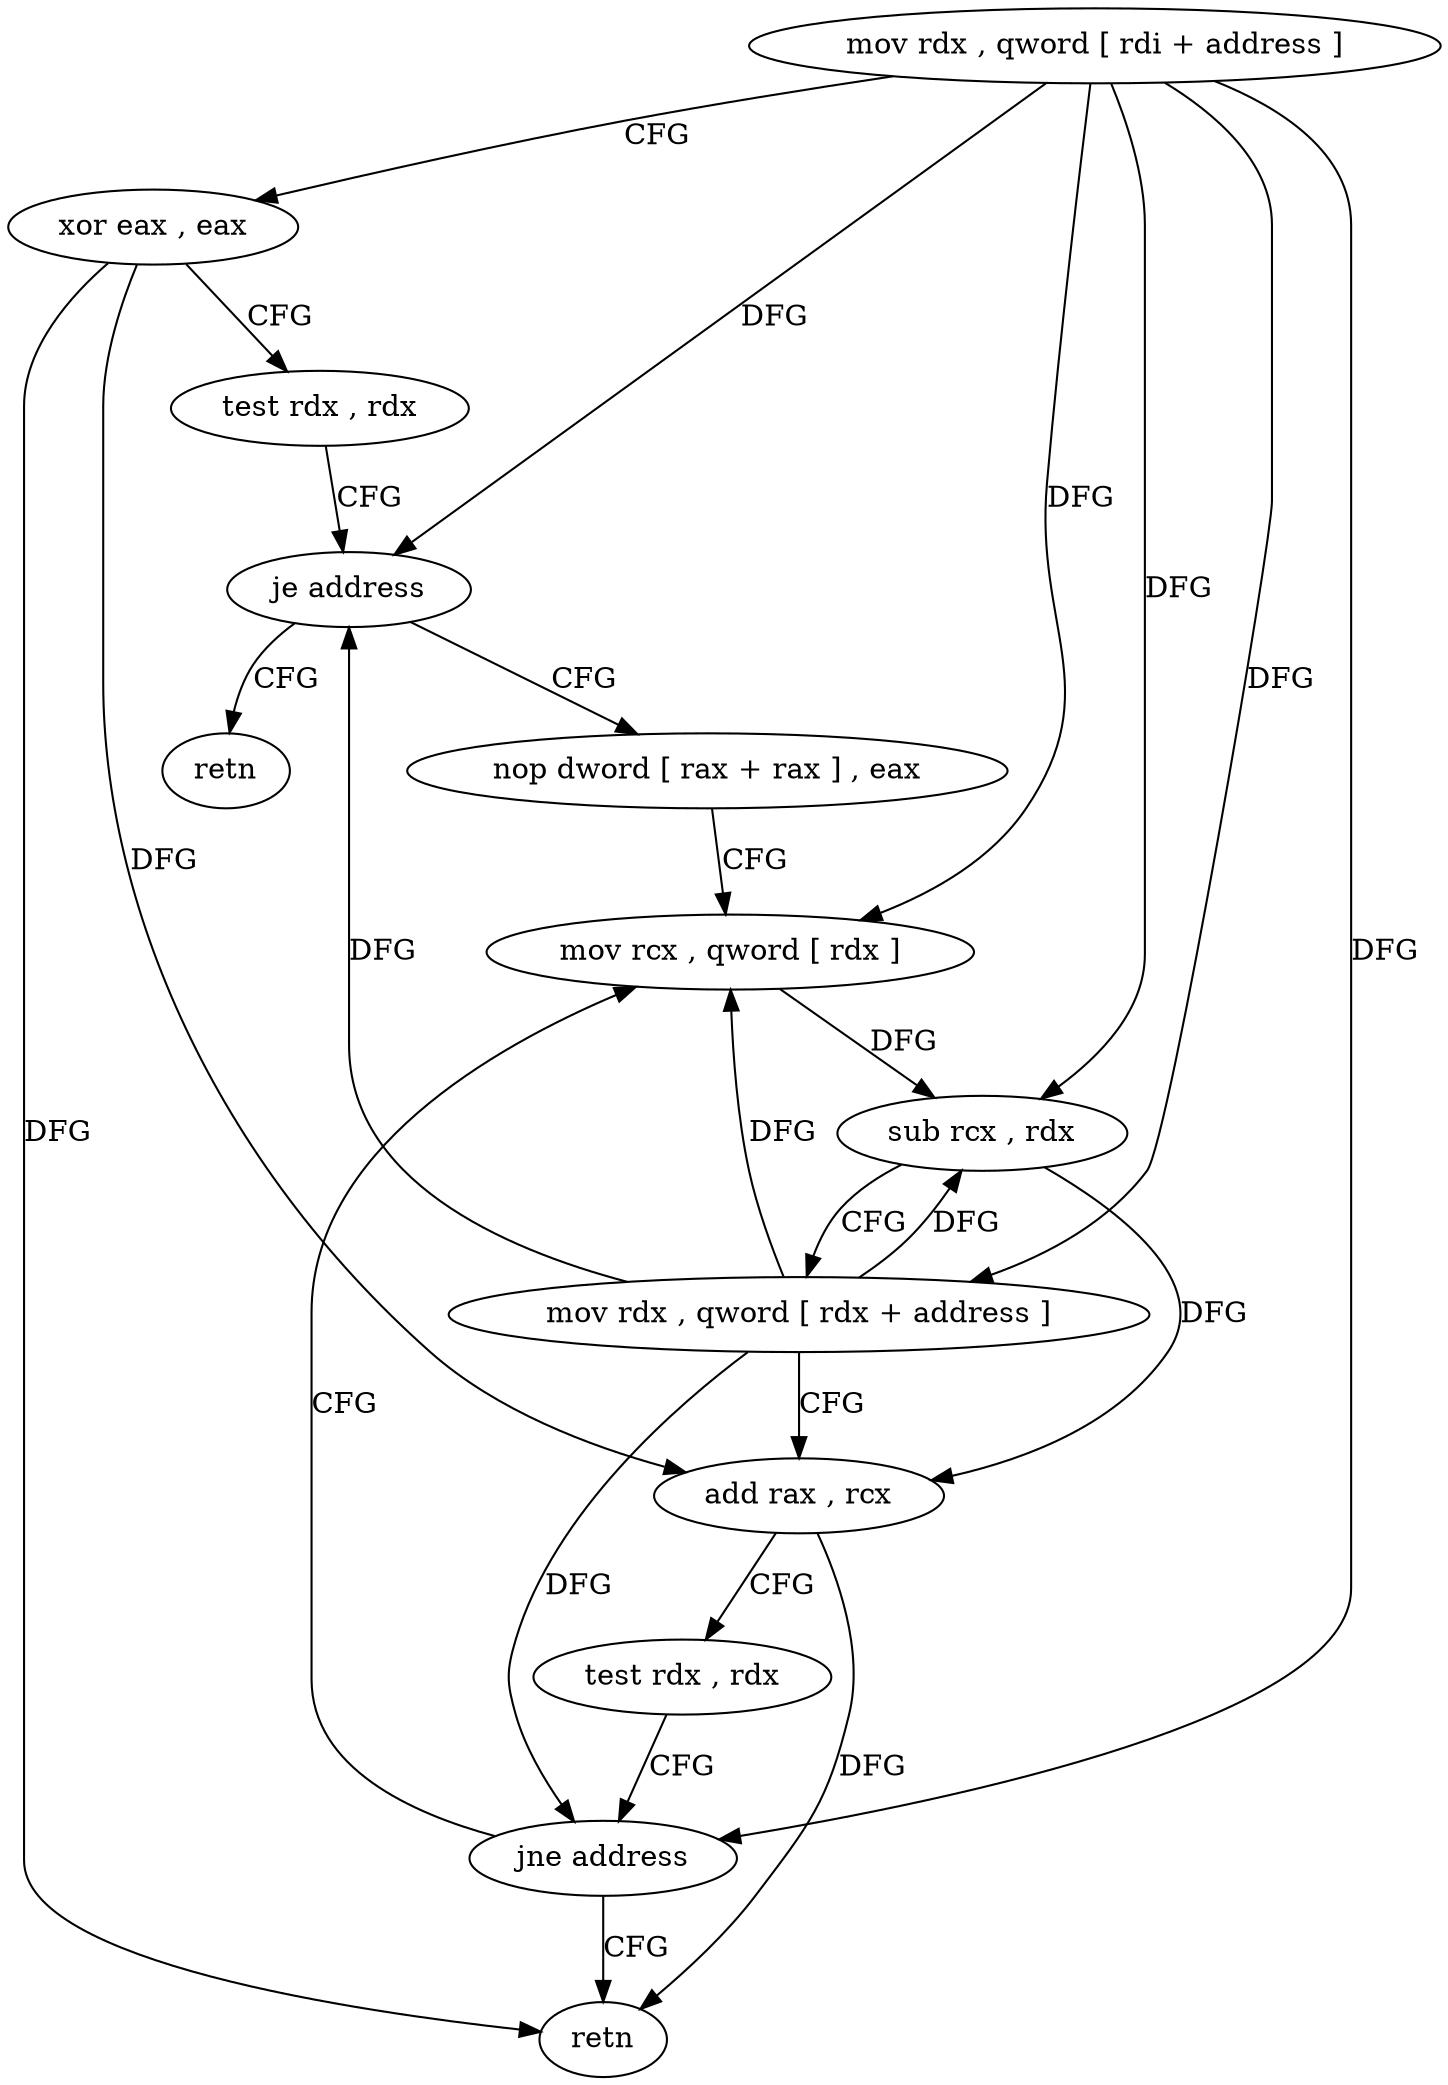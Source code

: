 digraph "func" {
"192176" [label = "mov rdx , qword [ rdi + address ]" ]
"192180" [label = "xor eax , eax" ]
"192182" [label = "test rdx , rdx" ]
"192185" [label = "je address" ]
"192212" [label = "retn" ]
"192187" [label = "nop dword [ rax + rax ] , eax" ]
"192192" [label = "mov rcx , qword [ rdx ]" ]
"192195" [label = "sub rcx , rdx" ]
"192198" [label = "mov rdx , qword [ rdx + address ]" ]
"192202" [label = "add rax , rcx" ]
"192205" [label = "test rdx , rdx" ]
"192208" [label = "jne address" ]
"192210" [label = "retn" ]
"192176" -> "192180" [ label = "CFG" ]
"192176" -> "192185" [ label = "DFG" ]
"192176" -> "192192" [ label = "DFG" ]
"192176" -> "192195" [ label = "DFG" ]
"192176" -> "192198" [ label = "DFG" ]
"192176" -> "192208" [ label = "DFG" ]
"192180" -> "192182" [ label = "CFG" ]
"192180" -> "192202" [ label = "DFG" ]
"192180" -> "192210" [ label = "DFG" ]
"192182" -> "192185" [ label = "CFG" ]
"192185" -> "192212" [ label = "CFG" ]
"192185" -> "192187" [ label = "CFG" ]
"192187" -> "192192" [ label = "CFG" ]
"192192" -> "192195" [ label = "DFG" ]
"192195" -> "192198" [ label = "CFG" ]
"192195" -> "192202" [ label = "DFG" ]
"192198" -> "192202" [ label = "CFG" ]
"192198" -> "192185" [ label = "DFG" ]
"192198" -> "192192" [ label = "DFG" ]
"192198" -> "192195" [ label = "DFG" ]
"192198" -> "192208" [ label = "DFG" ]
"192202" -> "192205" [ label = "CFG" ]
"192202" -> "192210" [ label = "DFG" ]
"192205" -> "192208" [ label = "CFG" ]
"192208" -> "192192" [ label = "CFG" ]
"192208" -> "192210" [ label = "CFG" ]
}
